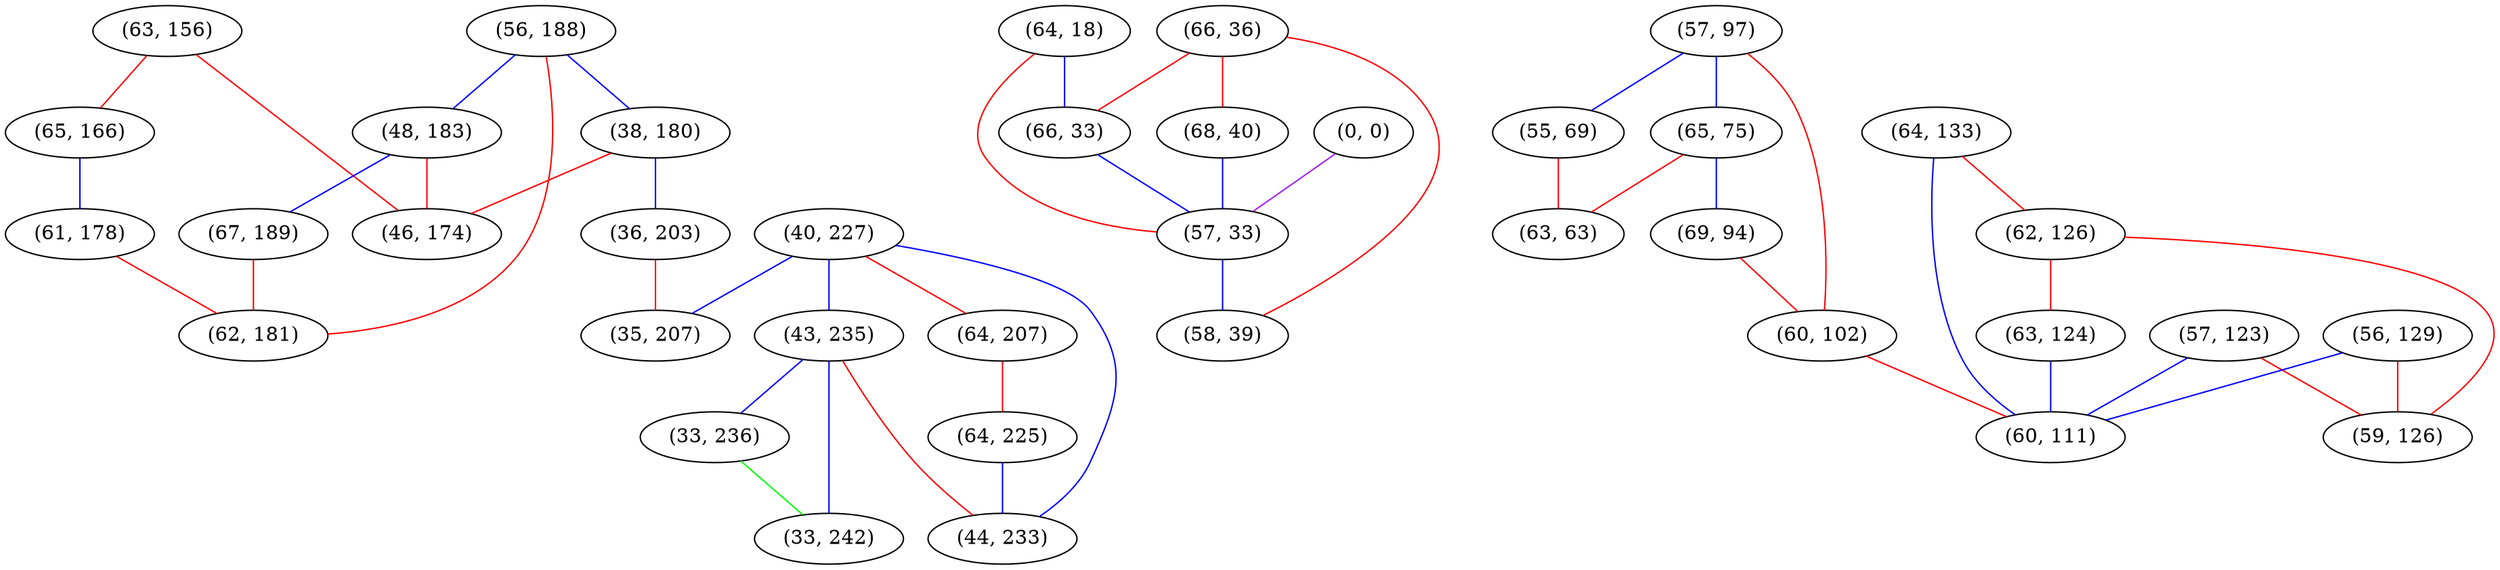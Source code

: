 graph "" {
"(63, 156)";
"(56, 188)";
"(64, 18)";
"(48, 183)";
"(57, 123)";
"(64, 133)";
"(57, 97)";
"(67, 189)";
"(65, 75)";
"(66, 36)";
"(69, 94)";
"(40, 227)";
"(64, 207)";
"(68, 40)";
"(66, 33)";
"(38, 180)";
"(65, 166)";
"(0, 0)";
"(60, 102)";
"(36, 203)";
"(64, 225)";
"(55, 69)";
"(43, 235)";
"(62, 126)";
"(57, 33)";
"(56, 129)";
"(44, 233)";
"(63, 124)";
"(35, 207)";
"(61, 178)";
"(62, 181)";
"(33, 236)";
"(63, 63)";
"(33, 242)";
"(60, 111)";
"(59, 126)";
"(46, 174)";
"(58, 39)";
"(63, 156)" -- "(65, 166)"  [color=red, key=0, weight=1];
"(63, 156)" -- "(46, 174)"  [color=red, key=0, weight=1];
"(56, 188)" -- "(38, 180)"  [color=blue, key=0, weight=3];
"(56, 188)" -- "(48, 183)"  [color=blue, key=0, weight=3];
"(56, 188)" -- "(62, 181)"  [color=red, key=0, weight=1];
"(64, 18)" -- "(57, 33)"  [color=red, key=0, weight=1];
"(64, 18)" -- "(66, 33)"  [color=blue, key=0, weight=3];
"(48, 183)" -- "(67, 189)"  [color=blue, key=0, weight=3];
"(48, 183)" -- "(46, 174)"  [color=red, key=0, weight=1];
"(57, 123)" -- "(60, 111)"  [color=blue, key=0, weight=3];
"(57, 123)" -- "(59, 126)"  [color=red, key=0, weight=1];
"(64, 133)" -- "(60, 111)"  [color=blue, key=0, weight=3];
"(64, 133)" -- "(62, 126)"  [color=red, key=0, weight=1];
"(57, 97)" -- "(65, 75)"  [color=blue, key=0, weight=3];
"(57, 97)" -- "(55, 69)"  [color=blue, key=0, weight=3];
"(57, 97)" -- "(60, 102)"  [color=red, key=0, weight=1];
"(67, 189)" -- "(62, 181)"  [color=red, key=0, weight=1];
"(65, 75)" -- "(69, 94)"  [color=blue, key=0, weight=3];
"(65, 75)" -- "(63, 63)"  [color=red, key=0, weight=1];
"(66, 36)" -- "(58, 39)"  [color=red, key=0, weight=1];
"(66, 36)" -- "(66, 33)"  [color=red, key=0, weight=1];
"(66, 36)" -- "(68, 40)"  [color=red, key=0, weight=1];
"(69, 94)" -- "(60, 102)"  [color=red, key=0, weight=1];
"(40, 227)" -- "(35, 207)"  [color=blue, key=0, weight=3];
"(40, 227)" -- "(44, 233)"  [color=blue, key=0, weight=3];
"(40, 227)" -- "(43, 235)"  [color=blue, key=0, weight=3];
"(40, 227)" -- "(64, 207)"  [color=red, key=0, weight=1];
"(64, 207)" -- "(64, 225)"  [color=red, key=0, weight=1];
"(68, 40)" -- "(57, 33)"  [color=blue, key=0, weight=3];
"(66, 33)" -- "(57, 33)"  [color=blue, key=0, weight=3];
"(38, 180)" -- "(36, 203)"  [color=blue, key=0, weight=3];
"(38, 180)" -- "(46, 174)"  [color=red, key=0, weight=1];
"(65, 166)" -- "(61, 178)"  [color=blue, key=0, weight=3];
"(0, 0)" -- "(57, 33)"  [color=purple, key=0, weight=4];
"(60, 102)" -- "(60, 111)"  [color=red, key=0, weight=1];
"(36, 203)" -- "(35, 207)"  [color=red, key=0, weight=1];
"(64, 225)" -- "(44, 233)"  [color=blue, key=0, weight=3];
"(55, 69)" -- "(63, 63)"  [color=red, key=0, weight=1];
"(43, 235)" -- "(33, 242)"  [color=blue, key=0, weight=3];
"(43, 235)" -- "(44, 233)"  [color=red, key=0, weight=1];
"(43, 235)" -- "(33, 236)"  [color=blue, key=0, weight=3];
"(62, 126)" -- "(63, 124)"  [color=red, key=0, weight=1];
"(62, 126)" -- "(59, 126)"  [color=red, key=0, weight=1];
"(57, 33)" -- "(58, 39)"  [color=blue, key=0, weight=3];
"(56, 129)" -- "(60, 111)"  [color=blue, key=0, weight=3];
"(56, 129)" -- "(59, 126)"  [color=red, key=0, weight=1];
"(63, 124)" -- "(60, 111)"  [color=blue, key=0, weight=3];
"(61, 178)" -- "(62, 181)"  [color=red, key=0, weight=1];
"(33, 236)" -- "(33, 242)"  [color=green, key=0, weight=2];
}

